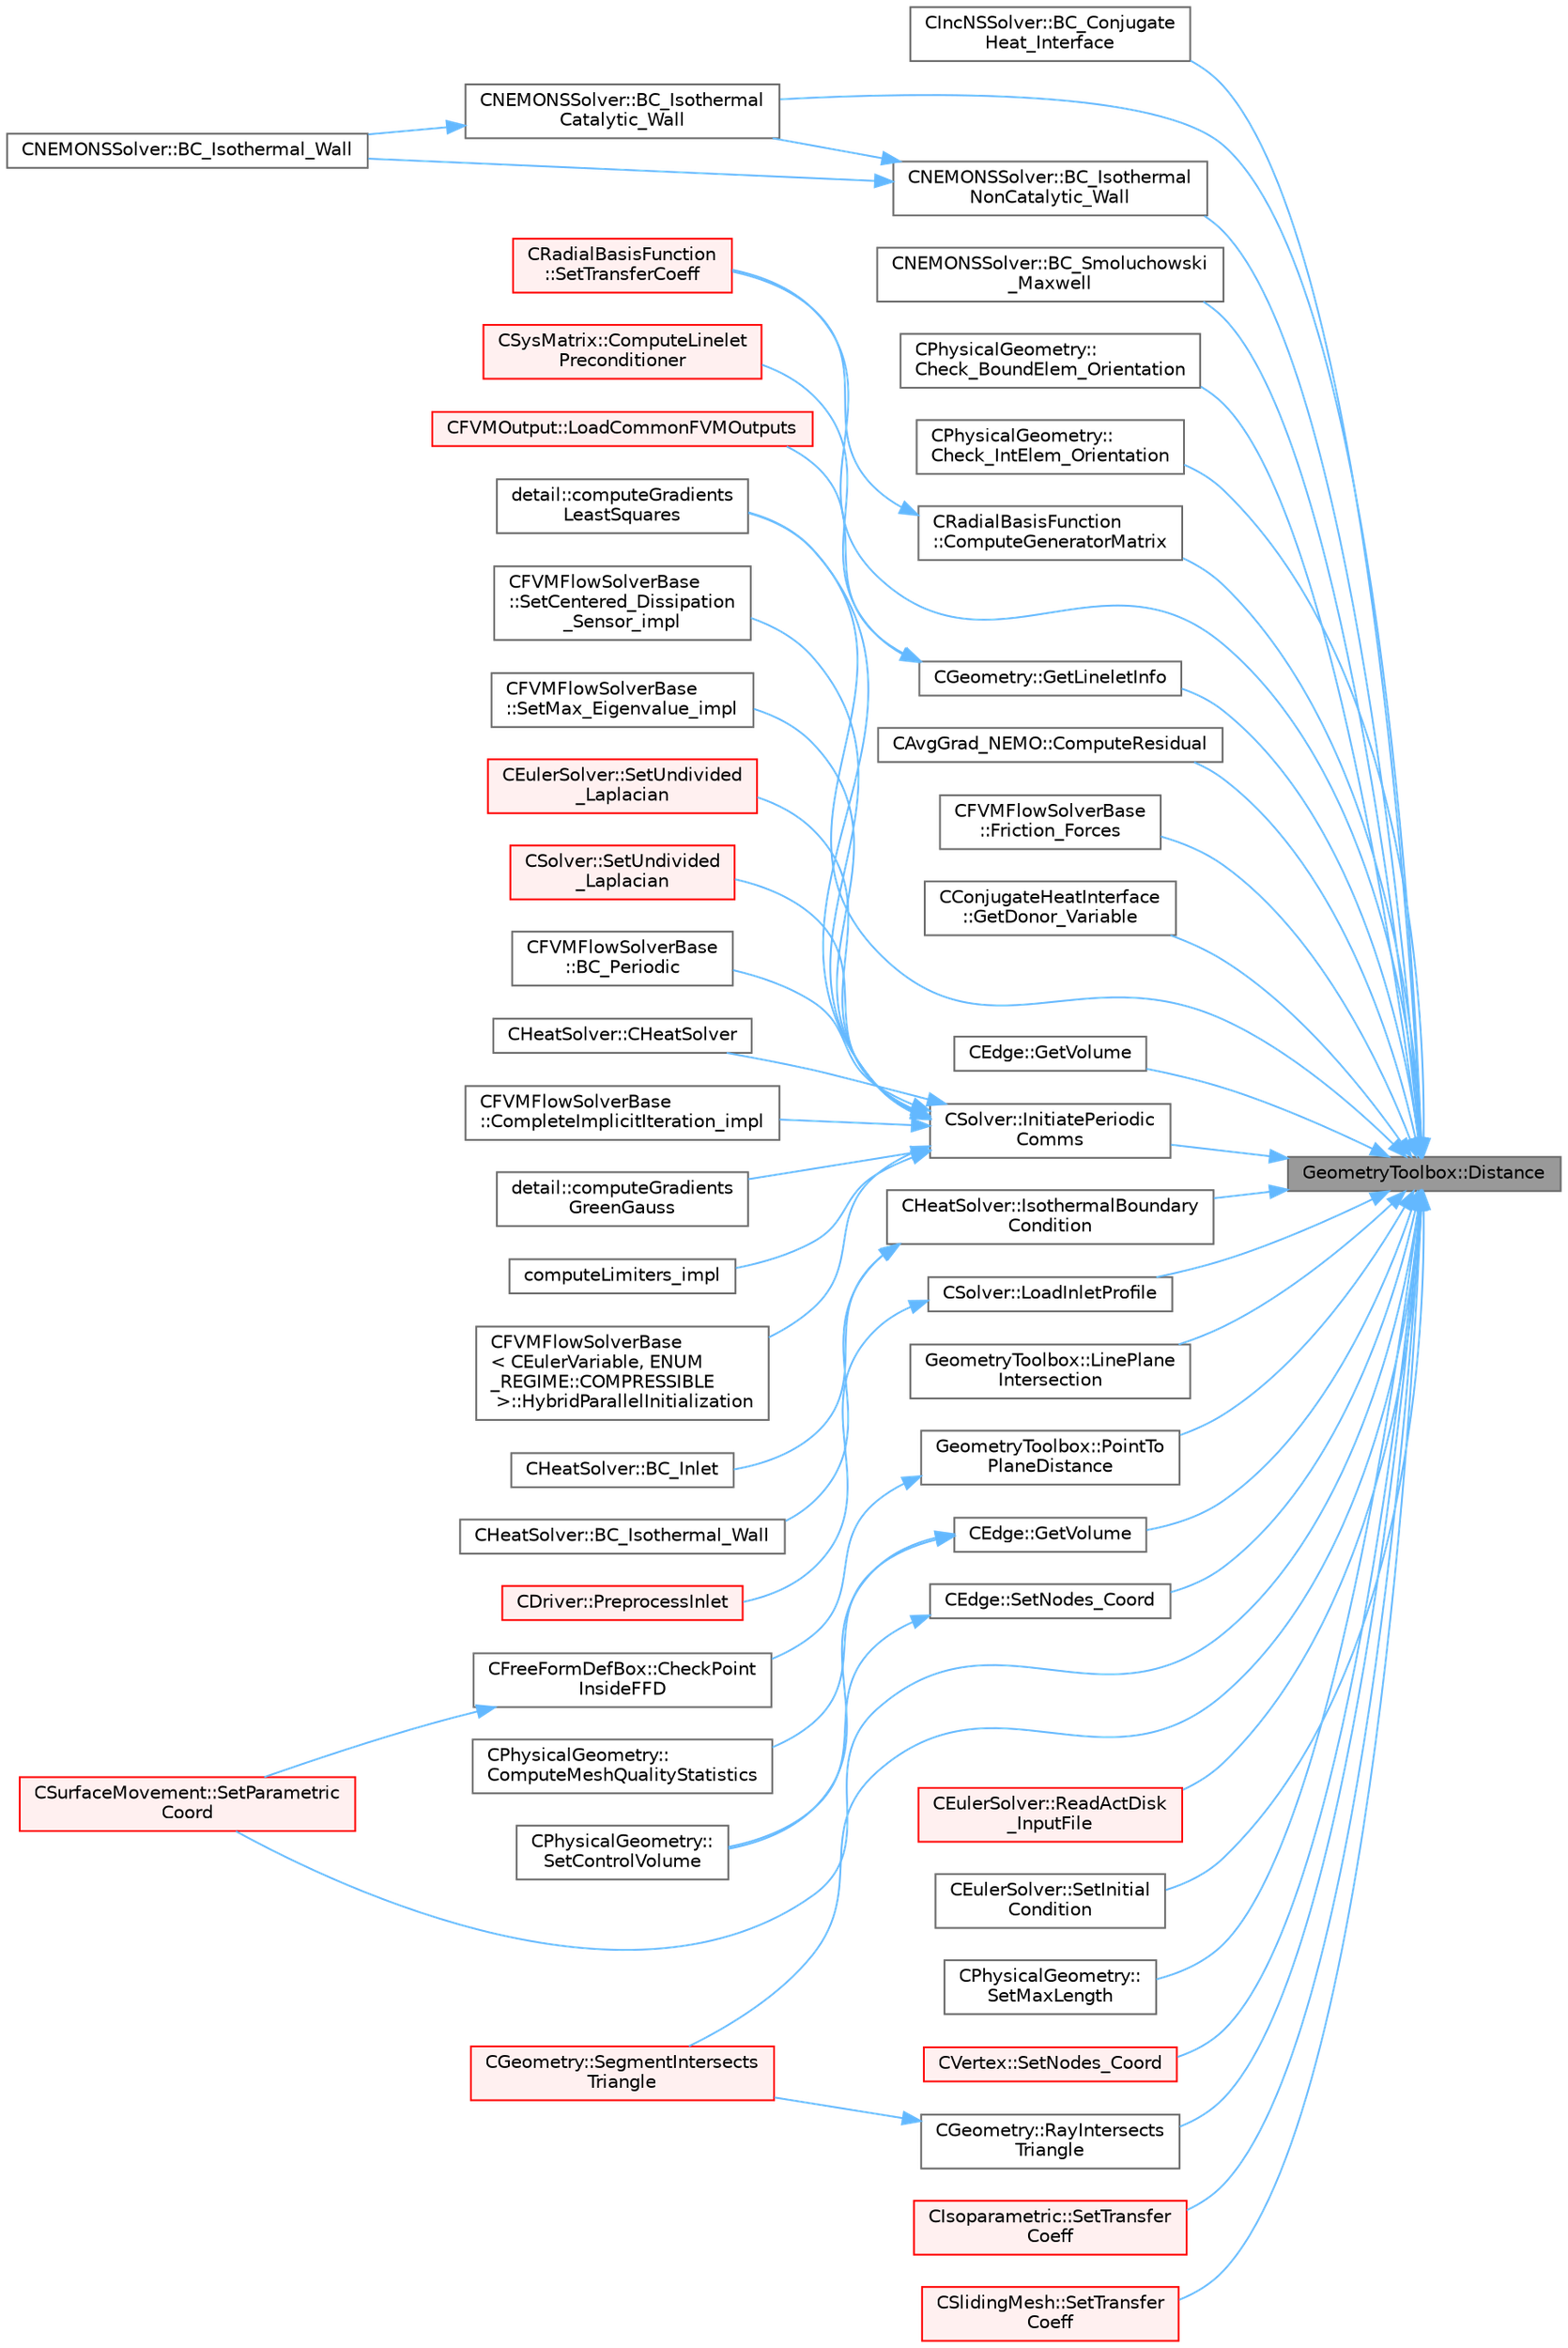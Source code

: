 digraph "GeometryToolbox::Distance"
{
 // LATEX_PDF_SIZE
  bgcolor="transparent";
  edge [fontname=Helvetica,fontsize=10,labelfontname=Helvetica,labelfontsize=10];
  node [fontname=Helvetica,fontsize=10,shape=box,height=0.2,width=0.4];
  rankdir="RL";
  Node1 [id="Node000001",label="GeometryToolbox::Distance",height=0.2,width=0.4,color="gray40", fillcolor="grey60", style="filled", fontcolor="black",tooltip=" "];
  Node1 -> Node2 [id="edge1_Node000001_Node000002",dir="back",color="steelblue1",style="solid",tooltip=" "];
  Node2 [id="Node000002",label="CIncNSSolver::BC_Conjugate\lHeat_Interface",height=0.2,width=0.4,color="grey40", fillcolor="white", style="filled",URL="$classCIncNSSolver.html#a20df3bf692b483420474f500c981584f",tooltip="Impose the (received) conjugate heat variables."];
  Node1 -> Node3 [id="edge2_Node000001_Node000003",dir="back",color="steelblue1",style="solid",tooltip=" "];
  Node3 [id="Node000003",label="CNEMONSSolver::BC_Isothermal\lCatalytic_Wall",height=0.2,width=0.4,color="grey40", fillcolor="white", style="filled",URL="$classCNEMONSSolver.html#ae3d2c5f1c94cb3d01b7f351ce3105f31",tooltip="Impose the Navier-Stokes boundary condition (strong)."];
  Node3 -> Node4 [id="edge3_Node000003_Node000004",dir="back",color="steelblue1",style="solid",tooltip=" "];
  Node4 [id="Node000004",label="CNEMONSSolver::BC_Isothermal_Wall",height=0.2,width=0.4,color="grey40", fillcolor="white", style="filled",URL="$classCNEMONSSolver.html#a8c6c80e6e8f2aed2ff80c78a8e5aec9e",tooltip="Generic implementation of the isothermal wall."];
  Node1 -> Node5 [id="edge4_Node000001_Node000005",dir="back",color="steelblue1",style="solid",tooltip=" "];
  Node5 [id="Node000005",label="CNEMONSSolver::BC_Isothermal\lNonCatalytic_Wall",height=0.2,width=0.4,color="grey40", fillcolor="white", style="filled",URL="$classCNEMONSSolver.html#a1c4746b9e1e0c7232f1bd06535c22b14",tooltip="Impose the Navier-Stokes boundary condition (strong)."];
  Node5 -> Node4 [id="edge5_Node000005_Node000004",dir="back",color="steelblue1",style="solid",tooltip=" "];
  Node5 -> Node3 [id="edge6_Node000005_Node000003",dir="back",color="steelblue1",style="solid",tooltip=" "];
  Node1 -> Node6 [id="edge7_Node000001_Node000006",dir="back",color="steelblue1",style="solid",tooltip=" "];
  Node6 [id="Node000006",label="CNEMONSSolver::BC_Smoluchowski\l_Maxwell",height=0.2,width=0.4,color="grey40", fillcolor="white", style="filled",URL="$classCNEMONSSolver.html#aa32b1221a071e0ecd2de381615b8adca",tooltip="Impose the Navier-Stokes boundary condition (strong)."];
  Node1 -> Node7 [id="edge8_Node000001_Node000007",dir="back",color="steelblue1",style="solid",tooltip=" "];
  Node7 [id="Node000007",label="CPhysicalGeometry::\lCheck_BoundElem_Orientation",height=0.2,width=0.4,color="grey40", fillcolor="white", style="filled",URL="$classCPhysicalGeometry.html#a9d362c5d1caf1ed6ca75770185464873",tooltip="Check the volume element orientation."];
  Node1 -> Node8 [id="edge9_Node000001_Node000008",dir="back",color="steelblue1",style="solid",tooltip=" "];
  Node8 [id="Node000008",label="CPhysicalGeometry::\lCheck_IntElem_Orientation",height=0.2,width=0.4,color="grey40", fillcolor="white", style="filled",URL="$classCPhysicalGeometry.html#a8d4cd9d60573e8a9486d07c7b12c90a3",tooltip="Check the volume element orientation."];
  Node1 -> Node9 [id="edge10_Node000001_Node000009",dir="back",color="steelblue1",style="solid",tooltip=" "];
  Node9 [id="Node000009",label="CRadialBasisFunction\l::ComputeGeneratorMatrix",height=0.2,width=0.4,color="grey40", fillcolor="white", style="filled",URL="$classCRadialBasisFunction.html#a2af4b57e0f1738a776fdcdcf1be79bf9",tooltip="Compute the RBF \"generator\" matrix with or without polynomial terms."];
  Node9 -> Node10 [id="edge11_Node000009_Node000010",dir="back",color="steelblue1",style="solid",tooltip=" "];
  Node10 [id="Node000010",label="CRadialBasisFunction\l::SetTransferCoeff",height=0.2,width=0.4,color="red", fillcolor="#FFF0F0", style="filled",URL="$classCRadialBasisFunction.html#a844247f08e8b5e91bbe6e08dd3830fea",tooltip="Set up transfer matrix defining relation between two meshes."];
  Node1 -> Node12 [id="edge12_Node000001_Node000012",dir="back",color="steelblue1",style="solid",tooltip=" "];
  Node12 [id="Node000012",label="detail::computeGradients\lLeastSquares",height=0.2,width=0.4,color="grey40", fillcolor="white", style="filled",URL="$group__FvmAlgos.html#ga186a32bf8b211a50432fe55a6a608c21",tooltip="Compute the gradient of a field using inverse-distance-weighted or unweighted Least-Squares approxima..."];
  Node1 -> Node13 [id="edge13_Node000001_Node000013",dir="back",color="steelblue1",style="solid",tooltip=" "];
  Node13 [id="Node000013",label="CAvgGrad_NEMO::ComputeResidual",height=0.2,width=0.4,color="grey40", fillcolor="white", style="filled",URL="$classCAvgGrad__NEMO.html#a5095f559a521ac219d97b1d23ec79d71",tooltip="Compute the viscous flow residual using an average of gradients."];
  Node1 -> Node14 [id="edge14_Node000001_Node000014",dir="back",color="steelblue1",style="solid",tooltip=" "];
  Node14 [id="Node000014",label="CFVMFlowSolverBase\l::Friction_Forces",height=0.2,width=0.4,color="grey40", fillcolor="white", style="filled",URL="$classCFVMFlowSolverBase.html#af46a894bd89c2367215f64fa7ea7d02d",tooltip="Compute the viscous forces and all the addimensional coefficients."];
  Node1 -> Node15 [id="edge15_Node000001_Node000015",dir="back",color="steelblue1",style="solid",tooltip=" "];
  Node15 [id="Node000015",label="CConjugateHeatInterface\l::GetDonor_Variable",height=0.2,width=0.4,color="grey40", fillcolor="white", style="filled",URL="$classCConjugateHeatInterface.html#a11264c7dda7df147258e1ee89b315ea8",tooltip="Retrieve the variable that will be sent from donor mesh to target mesh."];
  Node1 -> Node16 [id="edge16_Node000001_Node000016",dir="back",color="steelblue1",style="solid",tooltip=" "];
  Node16 [id="Node000016",label="CGeometry::GetLineletInfo",height=0.2,width=0.4,color="grey40", fillcolor="white", style="filled",URL="$classCGeometry.html#ae1e8531f66b9d9fa0d87eae099130df3",tooltip="Get the linelet definition, this function computes the linelets if that has not been done yet."];
  Node16 -> Node17 [id="edge17_Node000016_Node000017",dir="back",color="steelblue1",style="solid",tooltip=" "];
  Node17 [id="Node000017",label="CSysMatrix::ComputeLinelet\lPreconditioner",height=0.2,width=0.4,color="red", fillcolor="#FFF0F0", style="filled",URL="$classCSysMatrix.html#a0b1aca3806964da984c4fefe61cf2c64",tooltip="Multiply CSysVector by the preconditioner."];
  Node16 -> Node19 [id="edge18_Node000016_Node000019",dir="back",color="steelblue1",style="solid",tooltip=" "];
  Node19 [id="Node000019",label="CFVMOutput::LoadCommonFVMOutputs",height=0.2,width=0.4,color="red", fillcolor="#FFF0F0", style="filled",URL="$classCFVMOutput.html#a5375edccdb847e5e4b03dc742c9c4d9e",tooltip="Load common FVM outputs."];
  Node1 -> Node24 [id="edge19_Node000001_Node000024",dir="back",color="steelblue1",style="solid",tooltip=" "];
  Node24 [id="Node000024",label="CEdge::GetVolume",height=0.2,width=0.4,color="grey40", fillcolor="white", style="filled",URL="$classCEdge.html#af122331790d3276fa89583465b70d716",tooltip="Compute the volume associated with an edge (2D version)."];
  Node1 -> Node25 [id="edge20_Node000001_Node000025",dir="back",color="steelblue1",style="solid",tooltip=" "];
  Node25 [id="Node000025",label="CEdge::GetVolume",height=0.2,width=0.4,color="grey40", fillcolor="white", style="filled",URL="$classCEdge.html#a9b0ddab1700678d8690d59c9c07b8fc0",tooltip="Compute the volume associated with an edge (3D version)."];
  Node25 -> Node26 [id="edge21_Node000025_Node000026",dir="back",color="steelblue1",style="solid",tooltip=" "];
  Node26 [id="Node000026",label="CPhysicalGeometry::\lComputeMeshQualityStatistics",height=0.2,width=0.4,color="grey40", fillcolor="white", style="filled",URL="$classCPhysicalGeometry.html#a7cb41549dc077f561b34e1595847a3c0",tooltip="Compute 3 grid quality metrics: orthogonality angle, dual cell aspect ratio, and dual cell volume rat..."];
  Node25 -> Node27 [id="edge22_Node000025_Node000027",dir="back",color="steelblue1",style="solid",tooltip=" "];
  Node27 [id="Node000027",label="CPhysicalGeometry::\lSetControlVolume",height=0.2,width=0.4,color="grey40", fillcolor="white", style="filled",URL="$classCPhysicalGeometry.html#a0111aae7c2041c5c58b183bd337cdee6",tooltip="Set the edge structure of the control volume."];
  Node1 -> Node28 [id="edge23_Node000001_Node000028",dir="back",color="steelblue1",style="solid",tooltip=" "];
  Node28 [id="Node000028",label="CSolver::InitiatePeriodic\lComms",height=0.2,width=0.4,color="grey40", fillcolor="white", style="filled",URL="$classCSolver.html#a1a6e3eee698f471925178d422a0c3724",tooltip="Routine to load a solver quantity into the data structures for MPI periodic communication and to laun..."];
  Node28 -> Node29 [id="edge24_Node000028_Node000029",dir="back",color="steelblue1",style="solid",tooltip=" "];
  Node29 [id="Node000029",label="CFVMFlowSolverBase\l::BC_Periodic",height=0.2,width=0.4,color="grey40", fillcolor="white", style="filled",URL="$classCFVMFlowSolverBase.html#a24ebe4d462bbef07ec992c8c4d3e3aa3",tooltip="Impose a periodic boundary condition by summing contributions from the complete control volume."];
  Node28 -> Node30 [id="edge25_Node000028_Node000030",dir="back",color="steelblue1",style="solid",tooltip=" "];
  Node30 [id="Node000030",label="CHeatSolver::CHeatSolver",height=0.2,width=0.4,color="grey40", fillcolor="white", style="filled",URL="$classCHeatSolver.html#a89c9ece2b98a950e53f4ee9482968186",tooltip="Constructor of the class."];
  Node28 -> Node31 [id="edge26_Node000028_Node000031",dir="back",color="steelblue1",style="solid",tooltip=" "];
  Node31 [id="Node000031",label="CFVMFlowSolverBase\l::CompleteImplicitIteration_impl",height=0.2,width=0.4,color="grey40", fillcolor="white", style="filled",URL="$classCFVMFlowSolverBase.html#a3eb0fbabf1ce42ccc0fe626473800e09",tooltip="Generic implementation to complete an implicit iteration, i.e. update the solution."];
  Node28 -> Node32 [id="edge27_Node000028_Node000032",dir="back",color="steelblue1",style="solid",tooltip=" "];
  Node32 [id="Node000032",label="detail::computeGradients\lGreenGauss",height=0.2,width=0.4,color="grey40", fillcolor="white", style="filled",URL="$group__FvmAlgos.html#ga031dfb21c1777c986ae93d716ec4568b",tooltip="Compute the gradient of a field using the Green-Gauss theorem."];
  Node28 -> Node12 [id="edge28_Node000028_Node000012",dir="back",color="steelblue1",style="solid",tooltip=" "];
  Node28 -> Node33 [id="edge29_Node000028_Node000033",dir="back",color="steelblue1",style="solid",tooltip=" "];
  Node33 [id="Node000033",label="computeLimiters_impl",height=0.2,width=0.4,color="grey40", fillcolor="white", style="filled",URL="$group__FvmAlgos.html#ga4639562695f9dc19f098e6d00fcacde1",tooltip="Generic limiter computation for methods based on one limiter value per point (as opposed to one per e..."];
  Node28 -> Node34 [id="edge30_Node000028_Node000034",dir="back",color="steelblue1",style="solid",tooltip=" "];
  Node34 [id="Node000034",label="CFVMFlowSolverBase\l\< CEulerVariable, ENUM\l_REGIME::COMPRESSIBLE\l \>::HybridParallelInitialization",height=0.2,width=0.4,color="grey40", fillcolor="white", style="filled",URL="$classCFVMFlowSolverBase.html#add3f32c09f3bb0032ed4cc4144ec8b10",tooltip="Initialize thread parallel variables."];
  Node28 -> Node35 [id="edge31_Node000028_Node000035",dir="back",color="steelblue1",style="solid",tooltip=" "];
  Node35 [id="Node000035",label="CFVMFlowSolverBase\l::SetCentered_Dissipation\l_Sensor_impl",height=0.2,width=0.4,color="grey40", fillcolor="white", style="filled",URL="$classCFVMFlowSolverBase.html#afb9ed896e3882658d23042a5ee15c9d2",tooltip="Compute the dissipation sensor for centered schemes."];
  Node28 -> Node36 [id="edge32_Node000028_Node000036",dir="back",color="steelblue1",style="solid",tooltip=" "];
  Node36 [id="Node000036",label="CFVMFlowSolverBase\l::SetMax_Eigenvalue_impl",height=0.2,width=0.4,color="grey40", fillcolor="white", style="filled",URL="$classCFVMFlowSolverBase.html#adc3a96a8ca25902058864c18b533192d",tooltip="Compute the max eigenvalue, gemeric implementation."];
  Node28 -> Node37 [id="edge33_Node000028_Node000037",dir="back",color="steelblue1",style="solid",tooltip=" "];
  Node37 [id="Node000037",label="CEulerSolver::SetUndivided\l_Laplacian",height=0.2,width=0.4,color="red", fillcolor="#FFF0F0", style="filled",URL="$classCEulerSolver.html#a82314e58faf4d98a5f3733f43d64de92",tooltip="Compute the undivided laplacian for the solution."];
  Node28 -> Node41 [id="edge34_Node000028_Node000041",dir="back",color="steelblue1",style="solid",tooltip=" "];
  Node41 [id="Node000041",label="CSolver::SetUndivided\l_Laplacian",height=0.2,width=0.4,color="red", fillcolor="#FFF0F0", style="filled",URL="$classCSolver.html#ae9fa6bf0e3ef0dff07dd85e0a87eef4d",tooltip="Compute the undivided laplacian for the solution variables."];
  Node1 -> Node47 [id="edge35_Node000001_Node000047",dir="back",color="steelblue1",style="solid",tooltip=" "];
  Node47 [id="Node000047",label="CHeatSolver::IsothermalBoundary\lCondition",height=0.2,width=0.4,color="grey40", fillcolor="white", style="filled",URL="$classCHeatSolver.html#ade1b4d48e5d222e56d7c0d556f8a9cd6",tooltip="Applies an isothermal condition to a vertex of a marker."];
  Node47 -> Node48 [id="edge36_Node000047_Node000048",dir="back",color="steelblue1",style="solid",tooltip=" "];
  Node48 [id="Node000048",label="CHeatSolver::BC_Inlet",height=0.2,width=0.4,color="grey40", fillcolor="white", style="filled",URL="$classCHeatSolver.html#a425001a48ff8e440183ac9d74ed5e15c",tooltip="Impose the inlet boundary condition."];
  Node47 -> Node49 [id="edge37_Node000047_Node000049",dir="back",color="steelblue1",style="solid",tooltip=" "];
  Node49 [id="Node000049",label="CHeatSolver::BC_Isothermal_Wall",height=0.2,width=0.4,color="grey40", fillcolor="white", style="filled",URL="$classCHeatSolver.html#a8f1b5ef62ec17b74df8c3f95b6a55e31",tooltip="Impose the Navier-Stokes boundary condition (strong)."];
  Node1 -> Node50 [id="edge38_Node000001_Node000050",dir="back",color="steelblue1",style="solid",tooltip=" "];
  Node50 [id="Node000050",label="GeometryToolbox::LinePlane\lIntersection",height=0.2,width=0.4,color="grey40", fillcolor="white", style="filled",URL="$group__GeometryToolbox.html#gaed183b4e36658d20d0f8090f2c748af8",tooltip="Compute the coordinate (c) where the line defined by coordinate l0 and direction d intersects the pla..."];
  Node1 -> Node51 [id="edge39_Node000001_Node000051",dir="back",color="steelblue1",style="solid",tooltip=" "];
  Node51 [id="Node000051",label="CSolver::LoadInletProfile",height=0.2,width=0.4,color="grey40", fillcolor="white", style="filled",URL="$classCSolver.html#aa6d85b1177b7acacfbf083e8c58da55c",tooltip="Load a inlet profile data from file into a particular solver."];
  Node51 -> Node52 [id="edge40_Node000051_Node000052",dir="back",color="steelblue1",style="solid",tooltip=" "];
  Node52 [id="Node000052",label="CDriver::PreprocessInlet",height=0.2,width=0.4,color="red", fillcolor="#FFF0F0", style="filled",URL="$classCDriver.html#acb98c972bfd29fc1bab737d7c117544a",tooltip="Preprocess the inlets via file input for all solvers."];
  Node1 -> Node55 [id="edge41_Node000001_Node000055",dir="back",color="steelblue1",style="solid",tooltip=" "];
  Node55 [id="Node000055",label="GeometryToolbox::PointTo\lPlaneDistance",height=0.2,width=0.4,color="grey40", fillcolor="white", style="filled",URL="$group__GeometryToolbox.html#ga0b545394f73507bf335bfdc045f96b37",tooltip="Signed distance from a point to a plane defined by 3 coordinates."];
  Node55 -> Node56 [id="edge42_Node000055_Node000056",dir="back",color="steelblue1",style="solid",tooltip=" "];
  Node56 [id="Node000056",label="CFreeFormDefBox::CheckPoint\lInsideFFD",height=0.2,width=0.4,color="grey40", fillcolor="white", style="filled",URL="$classCFreeFormDefBox.html#a44f6c2b104ce2a8cfdd656d2bd39bd8f",tooltip="Returns true if the point is inside the FFD."];
  Node56 -> Node57 [id="edge43_Node000056_Node000057",dir="back",color="steelblue1",style="solid",tooltip=" "];
  Node57 [id="Node000057",label="CSurfaceMovement::SetParametric\lCoord",height=0.2,width=0.4,color="red", fillcolor="#FFF0F0", style="filled",URL="$classCSurfaceMovement.html#aba4574819df11175b382e0e765ec2f92",tooltip="Compute the parametric coordinates of a grid point using a point inversion strategy in the free form ..."];
  Node1 -> Node68 [id="edge44_Node000001_Node000068",dir="back",color="steelblue1",style="solid",tooltip=" "];
  Node68 [id="Node000068",label="CGeometry::RayIntersects\lTriangle",height=0.2,width=0.4,color="grey40", fillcolor="white", style="filled",URL="$classCGeometry.html#ab1d2271edeeba00741602b08280cb773",tooltip="Ray Intersects Triangle (Moller and Trumbore algorithm)"];
  Node68 -> Node69 [id="edge45_Node000068_Node000069",dir="back",color="steelblue1",style="solid",tooltip=" "];
  Node69 [id="Node000069",label="CGeometry::SegmentIntersects\lTriangle",height=0.2,width=0.4,color="red", fillcolor="#FFF0F0", style="filled",URL="$classCGeometry.html#ab9294f88c04c2e2829905f4f7bf21094",tooltip="Segment Intersects Triangle."];
  Node1 -> Node73 [id="edge46_Node000001_Node000073",dir="back",color="steelblue1",style="solid",tooltip=" "];
  Node73 [id="Node000073",label="CEulerSolver::ReadActDisk\l_InputFile",height=0.2,width=0.4,color="red", fillcolor="#FFF0F0", style="filled",URL="$classCEulerSolver.html#a53ff3a768a2f32a32b7c6c77bcacfec6",tooltip="Read the actuator disk input file for the VARIABLE_LOAD type."];
  Node1 -> Node69 [id="edge47_Node000001_Node000069",dir="back",color="steelblue1",style="solid",tooltip=" "];
  Node1 -> Node75 [id="edge48_Node000001_Node000075",dir="back",color="steelblue1",style="solid",tooltip=" "];
  Node75 [id="Node000075",label="CEulerSolver::SetInitial\lCondition",height=0.2,width=0.4,color="grey40", fillcolor="white", style="filled",URL="$classCEulerSolver.html#ad2e701dc22e44bd36cf64102ab1b335f",tooltip="Set the initial condition for the Euler Equations."];
  Node1 -> Node76 [id="edge49_Node000001_Node000076",dir="back",color="steelblue1",style="solid",tooltip=" "];
  Node76 [id="Node000076",label="CPhysicalGeometry::\lSetMaxLength",height=0.2,width=0.4,color="grey40", fillcolor="white", style="filled",URL="$classCPhysicalGeometry.html#ad7c08b67e40f383f1d86439adec70854",tooltip="Set the maximum cell-center to cell-center distance for CVs."];
  Node1 -> Node77 [id="edge50_Node000001_Node000077",dir="back",color="steelblue1",style="solid",tooltip=" "];
  Node77 [id="Node000077",label="CVertex::SetNodes_Coord",height=0.2,width=0.4,color="red", fillcolor="#FFF0F0", style="filled",URL="$classCVertex.html#ad2bd909674b864a30e2b090b814b0372",tooltip="Set the face that correspond to a vertex."];
  Node1 -> Node79 [id="edge51_Node000001_Node000079",dir="back",color="steelblue1",style="solid",tooltip=" "];
  Node79 [id="Node000079",label="CEdge::SetNodes_Coord",height=0.2,width=0.4,color="grey40", fillcolor="white", style="filled",URL="$classCEdge.html#a274d89921525e3b3eb06ab3c21438f19",tooltip="Set the face that corresponds to an edge (3D version)."];
  Node79 -> Node27 [id="edge52_Node000079_Node000027",dir="back",color="steelblue1",style="solid",tooltip=" "];
  Node1 -> Node57 [id="edge53_Node000001_Node000057",dir="back",color="steelblue1",style="solid",tooltip=" "];
  Node1 -> Node80 [id="edge54_Node000001_Node000080",dir="back",color="steelblue1",style="solid",tooltip=" "];
  Node80 [id="Node000080",label="CIsoparametric::SetTransfer\lCoeff",height=0.2,width=0.4,color="red", fillcolor="#FFF0F0", style="filled",URL="$classCIsoparametric.html#a49aa2bab50cc3150fd09d95710bfbf05",tooltip="Set up transfer matrix defining relation between two meshes."];
  Node1 -> Node10 [id="edge55_Node000001_Node000010",dir="back",color="steelblue1",style="solid",tooltip=" "];
  Node1 -> Node82 [id="edge56_Node000001_Node000082",dir="back",color="steelblue1",style="solid",tooltip=" "];
  Node82 [id="Node000082",label="CSlidingMesh::SetTransfer\lCoeff",height=0.2,width=0.4,color="red", fillcolor="#FFF0F0", style="filled",URL="$classCSlidingMesh.html#aec570f613665a8457a9f092e62ac62de",tooltip="Set up transfer matrix defining relation between two meshes."];
}
